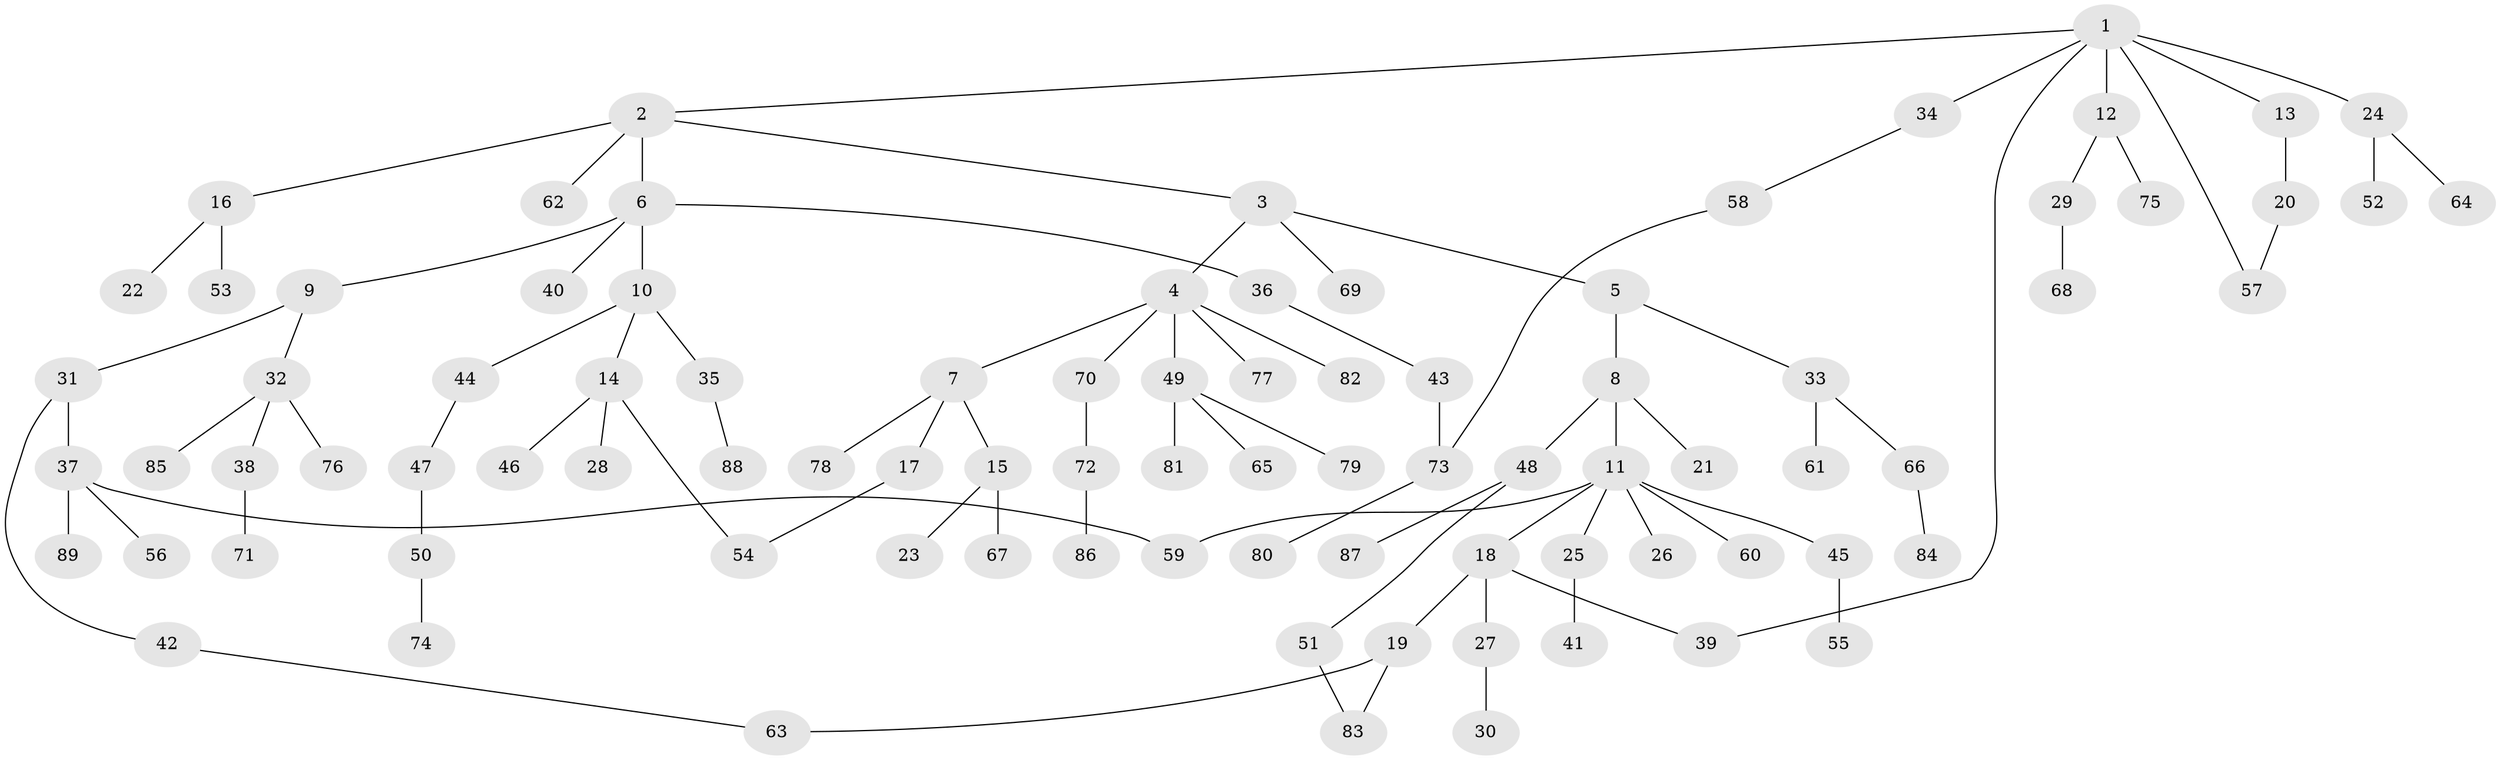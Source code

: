 // coarse degree distribution, {10: 0.03225806451612903, 4: 0.0967741935483871, 5: 0.016129032258064516, 7: 0.016129032258064516, 3: 0.0967741935483871, 2: 0.25806451612903225, 1: 0.4838709677419355}
// Generated by graph-tools (version 1.1) at 2025/17/03/04/25 18:17:08]
// undirected, 89 vertices, 95 edges
graph export_dot {
graph [start="1"]
  node [color=gray90,style=filled];
  1;
  2;
  3;
  4;
  5;
  6;
  7;
  8;
  9;
  10;
  11;
  12;
  13;
  14;
  15;
  16;
  17;
  18;
  19;
  20;
  21;
  22;
  23;
  24;
  25;
  26;
  27;
  28;
  29;
  30;
  31;
  32;
  33;
  34;
  35;
  36;
  37;
  38;
  39;
  40;
  41;
  42;
  43;
  44;
  45;
  46;
  47;
  48;
  49;
  50;
  51;
  52;
  53;
  54;
  55;
  56;
  57;
  58;
  59;
  60;
  61;
  62;
  63;
  64;
  65;
  66;
  67;
  68;
  69;
  70;
  71;
  72;
  73;
  74;
  75;
  76;
  77;
  78;
  79;
  80;
  81;
  82;
  83;
  84;
  85;
  86;
  87;
  88;
  89;
  1 -- 2;
  1 -- 12;
  1 -- 13;
  1 -- 24;
  1 -- 34;
  1 -- 57;
  1 -- 39;
  2 -- 3;
  2 -- 6;
  2 -- 16;
  2 -- 62;
  3 -- 4;
  3 -- 5;
  3 -- 69;
  4 -- 7;
  4 -- 49;
  4 -- 70;
  4 -- 77;
  4 -- 82;
  5 -- 8;
  5 -- 33;
  6 -- 9;
  6 -- 10;
  6 -- 36;
  6 -- 40;
  7 -- 15;
  7 -- 17;
  7 -- 78;
  8 -- 11;
  8 -- 21;
  8 -- 48;
  9 -- 31;
  9 -- 32;
  10 -- 14;
  10 -- 35;
  10 -- 44;
  11 -- 18;
  11 -- 25;
  11 -- 26;
  11 -- 45;
  11 -- 60;
  11 -- 59;
  12 -- 29;
  12 -- 75;
  13 -- 20;
  14 -- 28;
  14 -- 46;
  14 -- 54;
  15 -- 23;
  15 -- 67;
  16 -- 22;
  16 -- 53;
  17 -- 54;
  18 -- 19;
  18 -- 27;
  18 -- 39;
  19 -- 63;
  19 -- 83;
  20 -- 57;
  24 -- 52;
  24 -- 64;
  25 -- 41;
  27 -- 30;
  29 -- 68;
  31 -- 37;
  31 -- 42;
  32 -- 38;
  32 -- 76;
  32 -- 85;
  33 -- 61;
  33 -- 66;
  34 -- 58;
  35 -- 88;
  36 -- 43;
  37 -- 56;
  37 -- 59;
  37 -- 89;
  38 -- 71;
  42 -- 63;
  43 -- 73;
  44 -- 47;
  45 -- 55;
  47 -- 50;
  48 -- 51;
  48 -- 87;
  49 -- 65;
  49 -- 79;
  49 -- 81;
  50 -- 74;
  51 -- 83;
  58 -- 73;
  66 -- 84;
  70 -- 72;
  72 -- 86;
  73 -- 80;
}
